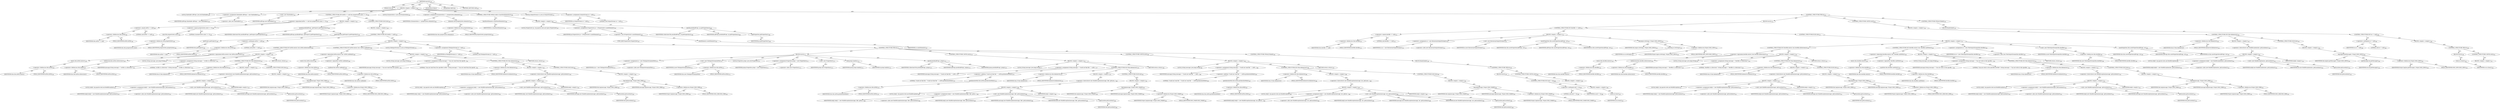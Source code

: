 digraph "execute" {  
"111669149704" [label = <(METHOD,execute)<SUB>240</SUB>> ]
"115964116995" [label = <(PARAM,this)<SUB>240</SUB>> ]
"25769803784" [label = <(BLOCK,&lt;empty&gt;,&lt;empty&gt;)<SUB>240</SUB>> ]
"94489280513" [label = <(LOCAL,Hashtable allProps: java.util.Hashtable)<SUB>242</SUB>> ]
"30064771094" [label = <(&lt;operator&gt;.assignment,Hashtable allProps = new Hashtable())<SUB>242</SUB>> ]
"68719476779" [label = <(IDENTIFIER,allProps,Hashtable allProps = new Hashtable())<SUB>242</SUB>> ]
"30064771095" [label = <(&lt;operator&gt;.alloc,new Hashtable())<SUB>242</SUB>> ]
"30064771096" [label = <(&lt;init&gt;,new Hashtable())<SUB>242</SUB>> ]
"68719476780" [label = <(IDENTIFIER,allProps,new Hashtable())<SUB>242</SUB>> ]
"47244640256" [label = <(CONTROL_STRUCTURE,IF,if (inFile == null &amp;&amp; propertySets.size() == 0))<SUB>246</SUB>> ]
"30064771097" [label = <(&lt;operator&gt;.logicalAnd,inFile == null &amp;&amp; propertySets.size() == 0)<SUB>246</SUB>> ]
"30064771098" [label = <(&lt;operator&gt;.equals,inFile == null)<SUB>246</SUB>> ]
"30064771099" [label = <(&lt;operator&gt;.fieldAccess,this.inFile)<SUB>246</SUB>> ]
"68719476781" [label = <(IDENTIFIER,this,inFile == null)> ]
"55834574855" [label = <(FIELD_IDENTIFIER,inFile,inFile)<SUB>246</SUB>> ]
"90194313218" [label = <(LITERAL,null,inFile == null)<SUB>246</SUB>> ]
"30064771100" [label = <(&lt;operator&gt;.equals,propertySets.size() == 0)<SUB>246</SUB>> ]
"30064771101" [label = <(size,this.propertySets.size())<SUB>246</SUB>> ]
"30064771102" [label = <(&lt;operator&gt;.fieldAccess,this.propertySets)<SUB>246</SUB>> ]
"68719476782" [label = <(IDENTIFIER,this,this.propertySets.size())> ]
"55834574856" [label = <(FIELD_IDENTIFIER,propertySets,propertySets)<SUB>246</SUB>> ]
"90194313219" [label = <(LITERAL,0,propertySets.size() == 0)<SUB>246</SUB>> ]
"25769803785" [label = <(BLOCK,&lt;empty&gt;,&lt;empty&gt;)<SUB>246</SUB>> ]
"30064771103" [label = <(putAll,putAll(allProps, getProject().getProperties()))<SUB>248</SUB>> ]
"68719476783" [label = <(IDENTIFIER,CollectionUtils,putAll(allProps, getProject().getProperties()))<SUB>248</SUB>> ]
"68719476784" [label = <(IDENTIFIER,allProps,putAll(allProps, getProject().getProperties()))<SUB>248</SUB>> ]
"30064771104" [label = <(getProperties,getProject().getProperties())<SUB>248</SUB>> ]
"30064771105" [label = <(getProject,getProject())<SUB>248</SUB>> ]
"68719476740" [label = <(IDENTIFIER,this,getProject())<SUB>248</SUB>> ]
"47244640257" [label = <(CONTROL_STRUCTURE,ELSE,else)<SUB>249</SUB>> ]
"25769803786" [label = <(BLOCK,&lt;empty&gt;,&lt;empty&gt;)<SUB>249</SUB>> ]
"47244640258" [label = <(CONTROL_STRUCTURE,IF,if (inFile != null))<SUB>249</SUB>> ]
"30064771106" [label = <(&lt;operator&gt;.notEquals,inFile != null)<SUB>249</SUB>> ]
"30064771107" [label = <(&lt;operator&gt;.fieldAccess,this.inFile)<SUB>249</SUB>> ]
"68719476785" [label = <(IDENTIFIER,this,inFile != null)> ]
"55834574857" [label = <(FIELD_IDENTIFIER,inFile,inFile)<SUB>249</SUB>> ]
"90194313220" [label = <(LITERAL,null,inFile != null)<SUB>249</SUB>> ]
"25769803787" [label = <(BLOCK,&lt;empty&gt;,&lt;empty&gt;)<SUB>249</SUB>> ]
"47244640259" [label = <(CONTROL_STRUCTURE,IF,if (inFile.exists() &amp;&amp; inFile.isDirectory()))<SUB>250</SUB>> ]
"30064771108" [label = <(&lt;operator&gt;.logicalAnd,inFile.exists() &amp;&amp; inFile.isDirectory())<SUB>250</SUB>> ]
"30064771109" [label = <(exists,this.inFile.exists())<SUB>250</SUB>> ]
"30064771110" [label = <(&lt;operator&gt;.fieldAccess,this.inFile)<SUB>250</SUB>> ]
"68719476786" [label = <(IDENTIFIER,this,this.inFile.exists())> ]
"55834574858" [label = <(FIELD_IDENTIFIER,inFile,inFile)<SUB>250</SUB>> ]
"30064771111" [label = <(isDirectory,this.inFile.isDirectory())<SUB>250</SUB>> ]
"30064771112" [label = <(&lt;operator&gt;.fieldAccess,this.inFile)<SUB>250</SUB>> ]
"68719476787" [label = <(IDENTIFIER,this,this.inFile.isDirectory())> ]
"55834574859" [label = <(FIELD_IDENTIFIER,inFile,inFile)<SUB>250</SUB>> ]
"25769803788" [label = <(BLOCK,&lt;empty&gt;,&lt;empty&gt;)<SUB>250</SUB>> ]
"94489280514" [label = <(LOCAL,String message: java.lang.String)<SUB>251</SUB>> ]
"30064771113" [label = <(&lt;operator&gt;.assignment,String message = &quot;srcfile is a directory!&quot;)<SUB>251</SUB>> ]
"68719476788" [label = <(IDENTIFIER,message,String message = &quot;srcfile is a directory!&quot;)<SUB>251</SUB>> ]
"90194313221" [label = <(LITERAL,&quot;srcfile is a directory!&quot;,String message = &quot;srcfile is a directory!&quot;)<SUB>251</SUB>> ]
"47244640260" [label = <(CONTROL_STRUCTURE,IF,if (this.failonerror))<SUB>252</SUB>> ]
"30064771114" [label = <(&lt;operator&gt;.fieldAccess,this.failonerror)<SUB>252</SUB>> ]
"68719476789" [label = <(IDENTIFIER,this,if (this.failonerror))> ]
"55834574860" [label = <(FIELD_IDENTIFIER,failonerror,failonerror)<SUB>252</SUB>> ]
"25769803789" [label = <(BLOCK,&lt;empty&gt;,&lt;empty&gt;)<SUB>252</SUB>> ]
"30064771115" [label = <(&lt;operator&gt;.throw,throw new BuildException(message, getLocation());)<SUB>253</SUB>> ]
"25769803790" [label = <(BLOCK,&lt;empty&gt;,&lt;empty&gt;)<SUB>253</SUB>> ]
"94489280515" [label = <(LOCAL,$obj0: org.apache.tools.ant.BuildException)<SUB>253</SUB>> ]
"30064771116" [label = <(&lt;operator&gt;.assignment,$obj0 = new BuildException(message, getLocation()))<SUB>253</SUB>> ]
"68719476790" [label = <(IDENTIFIER,$obj0,$obj0 = new BuildException(message, getLocation()))<SUB>253</SUB>> ]
"30064771117" [label = <(&lt;operator&gt;.alloc,new BuildException(message, getLocation()))<SUB>253</SUB>> ]
"30064771118" [label = <(&lt;init&gt;,new BuildException(message, getLocation()))<SUB>253</SUB>> ]
"68719476791" [label = <(IDENTIFIER,$obj0,new BuildException(message, getLocation()))<SUB>253</SUB>> ]
"68719476792" [label = <(IDENTIFIER,message,new BuildException(message, getLocation()))<SUB>253</SUB>> ]
"30064771119" [label = <(getLocation,getLocation())<SUB>253</SUB>> ]
"68719476741" [label = <(IDENTIFIER,this,getLocation())<SUB>253</SUB>> ]
"68719476793" [label = <(IDENTIFIER,$obj0,&lt;empty&gt;)<SUB>253</SUB>> ]
"47244640261" [label = <(CONTROL_STRUCTURE,ELSE,else)<SUB>254</SUB>> ]
"25769803791" [label = <(BLOCK,&lt;empty&gt;,&lt;empty&gt;)<SUB>254</SUB>> ]
"30064771120" [label = <(log,log(message, Project.MSG_ERR))<SUB>255</SUB>> ]
"68719476742" [label = <(IDENTIFIER,this,log(message, Project.MSG_ERR))<SUB>255</SUB>> ]
"68719476794" [label = <(IDENTIFIER,message,log(message, Project.MSG_ERR))<SUB>255</SUB>> ]
"30064771121" [label = <(&lt;operator&gt;.fieldAccess,Project.MSG_ERR)<SUB>255</SUB>> ]
"68719476795" [label = <(IDENTIFIER,Project,log(message, Project.MSG_ERR))<SUB>255</SUB>> ]
"55834574861" [label = <(FIELD_IDENTIFIER,MSG_ERR,MSG_ERR)<SUB>255</SUB>> ]
"146028888065" [label = <(RETURN,return;,return;)<SUB>257</SUB>> ]
"47244640262" [label = <(CONTROL_STRUCTURE,IF,if (inFile.exists() &amp;&amp; !inFile.canRead()))<SUB>260</SUB>> ]
"30064771122" [label = <(&lt;operator&gt;.logicalAnd,inFile.exists() &amp;&amp; !inFile.canRead())<SUB>260</SUB>> ]
"30064771123" [label = <(exists,this.inFile.exists())<SUB>260</SUB>> ]
"30064771124" [label = <(&lt;operator&gt;.fieldAccess,this.inFile)<SUB>260</SUB>> ]
"68719476796" [label = <(IDENTIFIER,this,this.inFile.exists())> ]
"55834574862" [label = <(FIELD_IDENTIFIER,inFile,inFile)<SUB>260</SUB>> ]
"30064771125" [label = <(&lt;operator&gt;.logicalNot,!inFile.canRead())<SUB>260</SUB>> ]
"30064771126" [label = <(canRead,this.inFile.canRead())<SUB>260</SUB>> ]
"30064771127" [label = <(&lt;operator&gt;.fieldAccess,this.inFile)<SUB>260</SUB>> ]
"68719476797" [label = <(IDENTIFIER,this,this.inFile.canRead())> ]
"55834574863" [label = <(FIELD_IDENTIFIER,inFile,inFile)<SUB>260</SUB>> ]
"25769803792" [label = <(BLOCK,&lt;empty&gt;,&lt;empty&gt;)<SUB>260</SUB>> ]
"94489280516" [label = <(LOCAL,String message: java.lang.String)<SUB>261</SUB>> ]
"30064771128" [label = <(&lt;operator&gt;.assignment,String message = &quot;Can not read from the specifi...)<SUB>261</SUB>> ]
"68719476798" [label = <(IDENTIFIER,message,String message = &quot;Can not read from the specifi...)<SUB>261</SUB>> ]
"90194313222" [label = <(LITERAL,&quot;Can not read from the specified srcfile!&quot;,String message = &quot;Can not read from the specifi...)<SUB>261</SUB>> ]
"47244640263" [label = <(CONTROL_STRUCTURE,IF,if (this.failonerror))<SUB>262</SUB>> ]
"30064771129" [label = <(&lt;operator&gt;.fieldAccess,this.failonerror)<SUB>262</SUB>> ]
"68719476799" [label = <(IDENTIFIER,this,if (this.failonerror))> ]
"55834574864" [label = <(FIELD_IDENTIFIER,failonerror,failonerror)<SUB>262</SUB>> ]
"25769803793" [label = <(BLOCK,&lt;empty&gt;,&lt;empty&gt;)<SUB>262</SUB>> ]
"30064771130" [label = <(&lt;operator&gt;.throw,throw new BuildException(message, getLocation());)<SUB>263</SUB>> ]
"25769803794" [label = <(BLOCK,&lt;empty&gt;,&lt;empty&gt;)<SUB>263</SUB>> ]
"94489280517" [label = <(LOCAL,$obj1: org.apache.tools.ant.BuildException)<SUB>263</SUB>> ]
"30064771131" [label = <(&lt;operator&gt;.assignment,$obj1 = new BuildException(message, getLocation()))<SUB>263</SUB>> ]
"68719476800" [label = <(IDENTIFIER,$obj1,$obj1 = new BuildException(message, getLocation()))<SUB>263</SUB>> ]
"30064771132" [label = <(&lt;operator&gt;.alloc,new BuildException(message, getLocation()))<SUB>263</SUB>> ]
"30064771133" [label = <(&lt;init&gt;,new BuildException(message, getLocation()))<SUB>263</SUB>> ]
"68719476801" [label = <(IDENTIFIER,$obj1,new BuildException(message, getLocation()))<SUB>263</SUB>> ]
"68719476802" [label = <(IDENTIFIER,message,new BuildException(message, getLocation()))<SUB>263</SUB>> ]
"30064771134" [label = <(getLocation,getLocation())<SUB>263</SUB>> ]
"68719476743" [label = <(IDENTIFIER,this,getLocation())<SUB>263</SUB>> ]
"68719476803" [label = <(IDENTIFIER,$obj1,&lt;empty&gt;)<SUB>263</SUB>> ]
"47244640264" [label = <(CONTROL_STRUCTURE,ELSE,else)<SUB>264</SUB>> ]
"25769803795" [label = <(BLOCK,&lt;empty&gt;,&lt;empty&gt;)<SUB>264</SUB>> ]
"30064771135" [label = <(log,log(message, Project.MSG_ERR))<SUB>265</SUB>> ]
"68719476744" [label = <(IDENTIFIER,this,log(message, Project.MSG_ERR))<SUB>265</SUB>> ]
"68719476804" [label = <(IDENTIFIER,message,log(message, Project.MSG_ERR))<SUB>265</SUB>> ]
"30064771136" [label = <(&lt;operator&gt;.fieldAccess,Project.MSG_ERR)<SUB>265</SUB>> ]
"68719476805" [label = <(IDENTIFIER,Project,log(message, Project.MSG_ERR))<SUB>265</SUB>> ]
"55834574865" [label = <(FIELD_IDENTIFIER,MSG_ERR,MSG_ERR)<SUB>265</SUB>> ]
"146028888066" [label = <(RETURN,return;,return;)<SUB>267</SUB>> ]
"94489280518" [label = <(LOCAL,FileInputStream in: java.io.FileInputStream)<SUB>270</SUB>> ]
"30064771137" [label = <(&lt;operator&gt;.assignment,FileInputStream in = null)<SUB>270</SUB>> ]
"68719476806" [label = <(IDENTIFIER,in,FileInputStream in = null)<SUB>270</SUB>> ]
"90194313223" [label = <(LITERAL,null,FileInputStream in = null)<SUB>270</SUB>> ]
"47244640265" [label = <(CONTROL_STRUCTURE,TRY,try)<SUB>271</SUB>> ]
"25769803796" [label = <(BLOCK,try,try)<SUB>271</SUB>> ]
"30064771138" [label = <(&lt;operator&gt;.assignment,in = new FileInputStream(inFile))<SUB>272</SUB>> ]
"68719476807" [label = <(IDENTIFIER,in,in = new FileInputStream(inFile))<SUB>272</SUB>> ]
"30064771139" [label = <(&lt;operator&gt;.alloc,new FileInputStream(inFile))<SUB>272</SUB>> ]
"30064771140" [label = <(&lt;init&gt;,new FileInputStream(inFile))<SUB>272</SUB>> ]
"68719476808" [label = <(IDENTIFIER,in,new FileInputStream(inFile))<SUB>272</SUB>> ]
"30064771141" [label = <(&lt;operator&gt;.fieldAccess,this.inFile)<SUB>272</SUB>> ]
"68719476809" [label = <(IDENTIFIER,this,new FileInputStream(inFile))> ]
"55834574866" [label = <(FIELD_IDENTIFIER,inFile,inFile)<SUB>272</SUB>> ]
"94489280519" [label = <(LOCAL,Properties props: java.util.Properties)<SUB>273</SUB>> ]
"30064771142" [label = <(&lt;operator&gt;.assignment,Properties props = new Properties())<SUB>273</SUB>> ]
"68719476810" [label = <(IDENTIFIER,props,Properties props = new Properties())<SUB>273</SUB>> ]
"30064771143" [label = <(&lt;operator&gt;.alloc,new Properties())<SUB>273</SUB>> ]
"30064771144" [label = <(&lt;init&gt;,new Properties())<SUB>273</SUB>> ]
"68719476811" [label = <(IDENTIFIER,props,new Properties())<SUB>273</SUB>> ]
"30064771145" [label = <(load,props.load(in))<SUB>274</SUB>> ]
"68719476812" [label = <(IDENTIFIER,props,props.load(in))<SUB>274</SUB>> ]
"68719476813" [label = <(IDENTIFIER,in,props.load(in))<SUB>274</SUB>> ]
"30064771146" [label = <(putAll,putAll(allProps, props))<SUB>275</SUB>> ]
"68719476814" [label = <(IDENTIFIER,CollectionUtils,putAll(allProps, props))<SUB>275</SUB>> ]
"68719476815" [label = <(IDENTIFIER,allProps,putAll(allProps, props))<SUB>275</SUB>> ]
"68719476816" [label = <(IDENTIFIER,props,putAll(allProps, props))<SUB>275</SUB>> ]
"47244640266" [label = <(CONTROL_STRUCTURE,CATCH,catch)<SUB>276</SUB>> ]
"25769803797" [label = <(BLOCK,&lt;empty&gt;,&lt;empty&gt;)<SUB>276</SUB>> ]
"94489280520" [label = <(LOCAL,String message: java.lang.String)<SUB>277</SUB>> ]
"30064771147" [label = <(&lt;operator&gt;.assignment,String message = &quot;Could not find file &quot; + inFil...)<SUB>277</SUB>> ]
"68719476817" [label = <(IDENTIFIER,message,String message = &quot;Could not find file &quot; + inFil...)<SUB>277</SUB>> ]
"30064771148" [label = <(&lt;operator&gt;.addition,&quot;Could not find file &quot; + inFile.getAbsolutePath())<SUB>278</SUB>> ]
"90194313224" [label = <(LITERAL,&quot;Could not find file &quot;,&quot;Could not find file &quot; + inFile.getAbsolutePath())<SUB>278</SUB>> ]
"30064771149" [label = <(getAbsolutePath,this.inFile.getAbsolutePath())<SUB>278</SUB>> ]
"30064771150" [label = <(&lt;operator&gt;.fieldAccess,this.inFile)<SUB>278</SUB>> ]
"68719476818" [label = <(IDENTIFIER,this,this.inFile.getAbsolutePath())> ]
"55834574867" [label = <(FIELD_IDENTIFIER,inFile,inFile)<SUB>278</SUB>> ]
"47244640267" [label = <(CONTROL_STRUCTURE,IF,if (this.failonerror))<SUB>279</SUB>> ]
"30064771151" [label = <(&lt;operator&gt;.fieldAccess,this.failonerror)<SUB>279</SUB>> ]
"68719476819" [label = <(IDENTIFIER,this,if (this.failonerror))> ]
"55834574868" [label = <(FIELD_IDENTIFIER,failonerror,failonerror)<SUB>279</SUB>> ]
"25769803798" [label = <(BLOCK,&lt;empty&gt;,&lt;empty&gt;)<SUB>279</SUB>> ]
"30064771152" [label = <(&lt;operator&gt;.throw,throw new BuildException(message, fnfe, getLoca...)<SUB>280</SUB>> ]
"25769803799" [label = <(BLOCK,&lt;empty&gt;,&lt;empty&gt;)<SUB>280</SUB>> ]
"94489280521" [label = <(LOCAL,$obj2: org.apache.tools.ant.BuildException)<SUB>280</SUB>> ]
"30064771153" [label = <(&lt;operator&gt;.assignment,$obj2 = new BuildException(message, fnfe, getLo...)<SUB>280</SUB>> ]
"68719476820" [label = <(IDENTIFIER,$obj2,$obj2 = new BuildException(message, fnfe, getLo...)<SUB>280</SUB>> ]
"30064771154" [label = <(&lt;operator&gt;.alloc,new BuildException(message, fnfe, getLocation()))<SUB>280</SUB>> ]
"30064771155" [label = <(&lt;init&gt;,new BuildException(message, fnfe, getLocation()))<SUB>280</SUB>> ]
"68719476821" [label = <(IDENTIFIER,$obj2,new BuildException(message, fnfe, getLocation()))<SUB>280</SUB>> ]
"68719476822" [label = <(IDENTIFIER,message,new BuildException(message, fnfe, getLocation()))<SUB>280</SUB>> ]
"68719476823" [label = <(IDENTIFIER,fnfe,new BuildException(message, fnfe, getLocation()))<SUB>280</SUB>> ]
"30064771156" [label = <(getLocation,getLocation())<SUB>280</SUB>> ]
"68719476745" [label = <(IDENTIFIER,this,getLocation())<SUB>280</SUB>> ]
"68719476824" [label = <(IDENTIFIER,$obj2,&lt;empty&gt;)<SUB>280</SUB>> ]
"47244640268" [label = <(CONTROL_STRUCTURE,ELSE,else)<SUB>281</SUB>> ]
"25769803800" [label = <(BLOCK,&lt;empty&gt;,&lt;empty&gt;)<SUB>281</SUB>> ]
"30064771157" [label = <(log,log(message, Project.MSG_WARN))<SUB>282</SUB>> ]
"68719476746" [label = <(IDENTIFIER,this,log(message, Project.MSG_WARN))<SUB>282</SUB>> ]
"68719476825" [label = <(IDENTIFIER,message,log(message, Project.MSG_WARN))<SUB>282</SUB>> ]
"30064771158" [label = <(&lt;operator&gt;.fieldAccess,Project.MSG_WARN)<SUB>282</SUB>> ]
"68719476826" [label = <(IDENTIFIER,Project,log(message, Project.MSG_WARN))<SUB>282</SUB>> ]
"55834574869" [label = <(FIELD_IDENTIFIER,MSG_WARN,MSG_WARN)<SUB>282</SUB>> ]
"146028888067" [label = <(RETURN,return;,return;)<SUB>284</SUB>> ]
"47244640269" [label = <(CONTROL_STRUCTURE,CATCH,catch)<SUB>285</SUB>> ]
"25769803801" [label = <(BLOCK,&lt;empty&gt;,&lt;empty&gt;)<SUB>285</SUB>> ]
"94489280522" [label = <(LOCAL,String message: java.lang.String)<SUB>286</SUB>> ]
"30064771159" [label = <(&lt;operator&gt;.assignment,String message = &quot;Could not read file &quot; + inFil...)<SUB>286</SUB>> ]
"68719476827" [label = <(IDENTIFIER,message,String message = &quot;Could not read file &quot; + inFil...)<SUB>286</SUB>> ]
"30064771160" [label = <(&lt;operator&gt;.addition,&quot;Could not read file &quot; + inFile.getAbsolutePath())<SUB>287</SUB>> ]
"90194313225" [label = <(LITERAL,&quot;Could not read file &quot;,&quot;Could not read file &quot; + inFile.getAbsolutePath())<SUB>287</SUB>> ]
"30064771161" [label = <(getAbsolutePath,this.inFile.getAbsolutePath())<SUB>287</SUB>> ]
"30064771162" [label = <(&lt;operator&gt;.fieldAccess,this.inFile)<SUB>287</SUB>> ]
"68719476828" [label = <(IDENTIFIER,this,this.inFile.getAbsolutePath())> ]
"55834574870" [label = <(FIELD_IDENTIFIER,inFile,inFile)<SUB>287</SUB>> ]
"47244640270" [label = <(CONTROL_STRUCTURE,IF,if (this.failonerror))<SUB>288</SUB>> ]
"30064771163" [label = <(&lt;operator&gt;.fieldAccess,this.failonerror)<SUB>288</SUB>> ]
"68719476829" [label = <(IDENTIFIER,this,if (this.failonerror))> ]
"55834574871" [label = <(FIELD_IDENTIFIER,failonerror,failonerror)<SUB>288</SUB>> ]
"25769803802" [label = <(BLOCK,&lt;empty&gt;,&lt;empty&gt;)<SUB>288</SUB>> ]
"30064771164" [label = <(&lt;operator&gt;.throw,throw new BuildException(message, ioe, getLocat...)<SUB>289</SUB>> ]
"25769803803" [label = <(BLOCK,&lt;empty&gt;,&lt;empty&gt;)<SUB>289</SUB>> ]
"94489280523" [label = <(LOCAL,$obj3: org.apache.tools.ant.BuildException)<SUB>289</SUB>> ]
"30064771165" [label = <(&lt;operator&gt;.assignment,$obj3 = new BuildException(message, ioe, getLoc...)<SUB>289</SUB>> ]
"68719476830" [label = <(IDENTIFIER,$obj3,$obj3 = new BuildException(message, ioe, getLoc...)<SUB>289</SUB>> ]
"30064771166" [label = <(&lt;operator&gt;.alloc,new BuildException(message, ioe, getLocation()))<SUB>289</SUB>> ]
"30064771167" [label = <(&lt;init&gt;,new BuildException(message, ioe, getLocation()))<SUB>289</SUB>> ]
"68719476831" [label = <(IDENTIFIER,$obj3,new BuildException(message, ioe, getLocation()))<SUB>289</SUB>> ]
"68719476832" [label = <(IDENTIFIER,message,new BuildException(message, ioe, getLocation()))<SUB>289</SUB>> ]
"68719476833" [label = <(IDENTIFIER,ioe,new BuildException(message, ioe, getLocation()))<SUB>289</SUB>> ]
"30064771168" [label = <(getLocation,getLocation())<SUB>289</SUB>> ]
"68719476747" [label = <(IDENTIFIER,this,getLocation())<SUB>289</SUB>> ]
"68719476834" [label = <(IDENTIFIER,$obj3,&lt;empty&gt;)<SUB>289</SUB>> ]
"47244640271" [label = <(CONTROL_STRUCTURE,ELSE,else)<SUB>290</SUB>> ]
"25769803804" [label = <(BLOCK,&lt;empty&gt;,&lt;empty&gt;)<SUB>290</SUB>> ]
"30064771169" [label = <(log,log(message, Project.MSG_WARN))<SUB>291</SUB>> ]
"68719476748" [label = <(IDENTIFIER,this,log(message, Project.MSG_WARN))<SUB>291</SUB>> ]
"68719476835" [label = <(IDENTIFIER,message,log(message, Project.MSG_WARN))<SUB>291</SUB>> ]
"30064771170" [label = <(&lt;operator&gt;.fieldAccess,Project.MSG_WARN)<SUB>291</SUB>> ]
"68719476836" [label = <(IDENTIFIER,Project,log(message, Project.MSG_WARN))<SUB>291</SUB>> ]
"55834574872" [label = <(FIELD_IDENTIFIER,MSG_WARN,MSG_WARN)<SUB>291</SUB>> ]
"146028888068" [label = <(RETURN,return;,return;)<SUB>293</SUB>> ]
"47244640272" [label = <(CONTROL_STRUCTURE,FINALLY,finally)<SUB>294</SUB>> ]
"25769803805" [label = <(BLOCK,finally,finally)<SUB>294</SUB>> ]
"47244640273" [label = <(CONTROL_STRUCTURE,TRY,try)<SUB>295</SUB>> ]
"25769803806" [label = <(BLOCK,try,try)<SUB>295</SUB>> ]
"47244640274" [label = <(CONTROL_STRUCTURE,IF,if (null != in))<SUB>296</SUB>> ]
"30064771171" [label = <(&lt;operator&gt;.notEquals,null != in)<SUB>296</SUB>> ]
"90194313226" [label = <(LITERAL,null,null != in)<SUB>296</SUB>> ]
"68719476837" [label = <(IDENTIFIER,in,null != in)<SUB>296</SUB>> ]
"25769803807" [label = <(BLOCK,&lt;empty&gt;,&lt;empty&gt;)<SUB>296</SUB>> ]
"30064771172" [label = <(close,in.close())<SUB>297</SUB>> ]
"68719476838" [label = <(IDENTIFIER,in,in.close())<SUB>297</SUB>> ]
"47244640275" [label = <(CONTROL_STRUCTURE,CATCH,catch)<SUB>299</SUB>> ]
"25769803808" [label = <(BLOCK,&lt;empty&gt;,&lt;empty&gt;)<SUB>299</SUB>> ]
"94489280524" [label = <(LOCAL,Enumeration e: java.util.Enumeration)<SUB>305</SUB>> ]
"30064771173" [label = <(&lt;operator&gt;.assignment,Enumeration e = propertySets.elements())<SUB>305</SUB>> ]
"68719476839" [label = <(IDENTIFIER,e,Enumeration e = propertySets.elements())<SUB>305</SUB>> ]
"30064771174" [label = <(elements,this.propertySets.elements())<SUB>305</SUB>> ]
"30064771175" [label = <(&lt;operator&gt;.fieldAccess,this.propertySets)<SUB>305</SUB>> ]
"68719476840" [label = <(IDENTIFIER,this,this.propertySets.elements())> ]
"55834574873" [label = <(FIELD_IDENTIFIER,propertySets,propertySets)<SUB>305</SUB>> ]
"47244640276" [label = <(CONTROL_STRUCTURE,WHILE,while (e.hasMoreElements()))<SUB>306</SUB>> ]
"30064771176" [label = <(hasMoreElements,e.hasMoreElements())<SUB>306</SUB>> ]
"68719476841" [label = <(IDENTIFIER,e,e.hasMoreElements())<SUB>306</SUB>> ]
"25769803809" [label = <(BLOCK,&lt;empty&gt;,&lt;empty&gt;)<SUB>306</SUB>> ]
"94489280525" [label = <(LOCAL,PropertySet ps: org.apache.tools.ant.types.PropertySet)<SUB>307</SUB>> ]
"30064771177" [label = <(&lt;operator&gt;.assignment,PropertySet ps = (PropertySet) e.nextElement())<SUB>307</SUB>> ]
"68719476842" [label = <(IDENTIFIER,ps,PropertySet ps = (PropertySet) e.nextElement())<SUB>307</SUB>> ]
"30064771178" [label = <(&lt;operator&gt;.cast,(PropertySet) e.nextElement())<SUB>307</SUB>> ]
"180388626432" [label = <(TYPE_REF,PropertySet,PropertySet)<SUB>307</SUB>> ]
"30064771179" [label = <(nextElement,e.nextElement())<SUB>307</SUB>> ]
"68719476843" [label = <(IDENTIFIER,e,e.nextElement())<SUB>307</SUB>> ]
"30064771180" [label = <(putAll,putAll(allProps, ps.getProperties()))<SUB>308</SUB>> ]
"68719476844" [label = <(IDENTIFIER,CollectionUtils,putAll(allProps, ps.getProperties()))<SUB>308</SUB>> ]
"68719476845" [label = <(IDENTIFIER,allProps,putAll(allProps, ps.getProperties()))<SUB>308</SUB>> ]
"30064771181" [label = <(getProperties,getProperties())<SUB>308</SUB>> ]
"68719476846" [label = <(IDENTIFIER,ps,getProperties())<SUB>308</SUB>> ]
"94489280526" [label = <(LOCAL,OutputStream os: java.io.OutputStream)<SUB>311</SUB>> ]
"30064771182" [label = <(&lt;operator&gt;.assignment,OutputStream os = null)<SUB>311</SUB>> ]
"68719476847" [label = <(IDENTIFIER,os,OutputStream os = null)<SUB>311</SUB>> ]
"90194313227" [label = <(LITERAL,null,OutputStream os = null)<SUB>311</SUB>> ]
"47244640277" [label = <(CONTROL_STRUCTURE,TRY,try)<SUB>312</SUB>> ]
"25769803810" [label = <(BLOCK,try,try)<SUB>312</SUB>> ]
"47244640278" [label = <(CONTROL_STRUCTURE,IF,if (destfile == null))<SUB>313</SUB>> ]
"30064771183" [label = <(&lt;operator&gt;.equals,destfile == null)<SUB>313</SUB>> ]
"30064771184" [label = <(&lt;operator&gt;.fieldAccess,this.destfile)<SUB>313</SUB>> ]
"68719476848" [label = <(IDENTIFIER,this,destfile == null)> ]
"55834574874" [label = <(FIELD_IDENTIFIER,destfile,destfile)<SUB>313</SUB>> ]
"90194313228" [label = <(LITERAL,null,destfile == null)<SUB>313</SUB>> ]
"25769803811" [label = <(BLOCK,&lt;empty&gt;,&lt;empty&gt;)<SUB>313</SUB>> ]
"30064771185" [label = <(&lt;operator&gt;.assignment,os = new ByteArrayOutputStream())<SUB>314</SUB>> ]
"68719476849" [label = <(IDENTIFIER,os,os = new ByteArrayOutputStream())<SUB>314</SUB>> ]
"30064771186" [label = <(&lt;operator&gt;.alloc,new ByteArrayOutputStream())<SUB>314</SUB>> ]
"30064771187" [label = <(&lt;init&gt;,new ByteArrayOutputStream())<SUB>314</SUB>> ]
"68719476850" [label = <(IDENTIFIER,os,new ByteArrayOutputStream())<SUB>314</SUB>> ]
"30064771188" [label = <(saveProperties,this.saveProperties(allProps, os))<SUB>315</SUB>> ]
"68719476749" [label = <(IDENTIFIER,this,this.saveProperties(allProps, os))<SUB>315</SUB>> ]
"68719476851" [label = <(IDENTIFIER,allProps,this.saveProperties(allProps, os))<SUB>315</SUB>> ]
"68719476852" [label = <(IDENTIFIER,os,this.saveProperties(allProps, os))<SUB>315</SUB>> ]
"30064771189" [label = <(log,log(os.toString(), Project.MSG_INFO))<SUB>316</SUB>> ]
"68719476750" [label = <(IDENTIFIER,this,log(os.toString(), Project.MSG_INFO))<SUB>316</SUB>> ]
"30064771190" [label = <(toString,os.toString())<SUB>316</SUB>> ]
"68719476853" [label = <(IDENTIFIER,os,os.toString())<SUB>316</SUB>> ]
"30064771191" [label = <(&lt;operator&gt;.fieldAccess,Project.MSG_INFO)<SUB>316</SUB>> ]
"68719476854" [label = <(IDENTIFIER,Project,log(os.toString(), Project.MSG_INFO))<SUB>316</SUB>> ]
"55834574875" [label = <(FIELD_IDENTIFIER,MSG_INFO,MSG_INFO)<SUB>316</SUB>> ]
"47244640279" [label = <(CONTROL_STRUCTURE,ELSE,else)<SUB>317</SUB>> ]
"25769803812" [label = <(BLOCK,&lt;empty&gt;,&lt;empty&gt;)<SUB>317</SUB>> ]
"47244640280" [label = <(CONTROL_STRUCTURE,IF,if (destfile.exists() &amp;&amp; destfile.isDirectory()))<SUB>318</SUB>> ]
"30064771192" [label = <(&lt;operator&gt;.logicalAnd,destfile.exists() &amp;&amp; destfile.isDirectory())<SUB>318</SUB>> ]
"30064771193" [label = <(exists,this.destfile.exists())<SUB>318</SUB>> ]
"30064771194" [label = <(&lt;operator&gt;.fieldAccess,this.destfile)<SUB>318</SUB>> ]
"68719476855" [label = <(IDENTIFIER,this,this.destfile.exists())> ]
"55834574876" [label = <(FIELD_IDENTIFIER,destfile,destfile)<SUB>318</SUB>> ]
"30064771195" [label = <(isDirectory,this.destfile.isDirectory())<SUB>318</SUB>> ]
"30064771196" [label = <(&lt;operator&gt;.fieldAccess,this.destfile)<SUB>318</SUB>> ]
"68719476856" [label = <(IDENTIFIER,this,this.destfile.isDirectory())> ]
"55834574877" [label = <(FIELD_IDENTIFIER,destfile,destfile)<SUB>318</SUB>> ]
"25769803813" [label = <(BLOCK,&lt;empty&gt;,&lt;empty&gt;)<SUB>318</SUB>> ]
"94489280527" [label = <(LOCAL,String message: java.lang.String)<SUB>319</SUB>> ]
"30064771197" [label = <(&lt;operator&gt;.assignment,String message = &quot;destfile is a directory!&quot;)<SUB>319</SUB>> ]
"68719476857" [label = <(IDENTIFIER,message,String message = &quot;destfile is a directory!&quot;)<SUB>319</SUB>> ]
"90194313229" [label = <(LITERAL,&quot;destfile is a directory!&quot;,String message = &quot;destfile is a directory!&quot;)<SUB>319</SUB>> ]
"47244640281" [label = <(CONTROL_STRUCTURE,IF,if (this.failonerror))<SUB>320</SUB>> ]
"30064771198" [label = <(&lt;operator&gt;.fieldAccess,this.failonerror)<SUB>320</SUB>> ]
"68719476858" [label = <(IDENTIFIER,this,if (this.failonerror))> ]
"55834574878" [label = <(FIELD_IDENTIFIER,failonerror,failonerror)<SUB>320</SUB>> ]
"25769803814" [label = <(BLOCK,&lt;empty&gt;,&lt;empty&gt;)<SUB>320</SUB>> ]
"30064771199" [label = <(&lt;operator&gt;.throw,throw new BuildException(message, getLocation());)<SUB>321</SUB>> ]
"25769803815" [label = <(BLOCK,&lt;empty&gt;,&lt;empty&gt;)<SUB>321</SUB>> ]
"94489280528" [label = <(LOCAL,$obj4: org.apache.tools.ant.BuildException)<SUB>321</SUB>> ]
"30064771200" [label = <(&lt;operator&gt;.assignment,$obj4 = new BuildException(message, getLocation()))<SUB>321</SUB>> ]
"68719476859" [label = <(IDENTIFIER,$obj4,$obj4 = new BuildException(message, getLocation()))<SUB>321</SUB>> ]
"30064771201" [label = <(&lt;operator&gt;.alloc,new BuildException(message, getLocation()))<SUB>321</SUB>> ]
"30064771202" [label = <(&lt;init&gt;,new BuildException(message, getLocation()))<SUB>321</SUB>> ]
"68719476860" [label = <(IDENTIFIER,$obj4,new BuildException(message, getLocation()))<SUB>321</SUB>> ]
"68719476861" [label = <(IDENTIFIER,message,new BuildException(message, getLocation()))<SUB>321</SUB>> ]
"30064771203" [label = <(getLocation,getLocation())<SUB>321</SUB>> ]
"68719476751" [label = <(IDENTIFIER,this,getLocation())<SUB>321</SUB>> ]
"68719476862" [label = <(IDENTIFIER,$obj4,&lt;empty&gt;)<SUB>321</SUB>> ]
"47244640282" [label = <(CONTROL_STRUCTURE,ELSE,else)<SUB>322</SUB>> ]
"25769803816" [label = <(BLOCK,&lt;empty&gt;,&lt;empty&gt;)<SUB>322</SUB>> ]
"30064771204" [label = <(log,log(message, Project.MSG_ERR))<SUB>323</SUB>> ]
"68719476752" [label = <(IDENTIFIER,this,log(message, Project.MSG_ERR))<SUB>323</SUB>> ]
"68719476863" [label = <(IDENTIFIER,message,log(message, Project.MSG_ERR))<SUB>323</SUB>> ]
"30064771205" [label = <(&lt;operator&gt;.fieldAccess,Project.MSG_ERR)<SUB>323</SUB>> ]
"68719476864" [label = <(IDENTIFIER,Project,log(message, Project.MSG_ERR))<SUB>323</SUB>> ]
"55834574879" [label = <(FIELD_IDENTIFIER,MSG_ERR,MSG_ERR)<SUB>323</SUB>> ]
"146028888069" [label = <(RETURN,return;,return;)<SUB>325</SUB>> ]
"47244640283" [label = <(CONTROL_STRUCTURE,IF,if (destfile.exists() &amp;&amp; !destfile.canWrite()))<SUB>328</SUB>> ]
"30064771206" [label = <(&lt;operator&gt;.logicalAnd,destfile.exists() &amp;&amp; !destfile.canWrite())<SUB>328</SUB>> ]
"30064771207" [label = <(exists,this.destfile.exists())<SUB>328</SUB>> ]
"30064771208" [label = <(&lt;operator&gt;.fieldAccess,this.destfile)<SUB>328</SUB>> ]
"68719476865" [label = <(IDENTIFIER,this,this.destfile.exists())> ]
"55834574880" [label = <(FIELD_IDENTIFIER,destfile,destfile)<SUB>328</SUB>> ]
"30064771209" [label = <(&lt;operator&gt;.logicalNot,!destfile.canWrite())<SUB>328</SUB>> ]
"30064771210" [label = <(canWrite,this.destfile.canWrite())<SUB>328</SUB>> ]
"30064771211" [label = <(&lt;operator&gt;.fieldAccess,this.destfile)<SUB>328</SUB>> ]
"68719476866" [label = <(IDENTIFIER,this,this.destfile.canWrite())> ]
"55834574881" [label = <(FIELD_IDENTIFIER,destfile,destfile)<SUB>328</SUB>> ]
"25769803817" [label = <(BLOCK,&lt;empty&gt;,&lt;empty&gt;)<SUB>328</SUB>> ]
"94489280529" [label = <(LOCAL,String message: java.lang.String)<SUB>329</SUB>> ]
"30064771212" [label = <(&lt;operator&gt;.assignment,String message = &quot;Can not write to the specifie...)<SUB>329</SUB>> ]
"68719476867" [label = <(IDENTIFIER,message,String message = &quot;Can not write to the specifie...)<SUB>329</SUB>> ]
"90194313230" [label = <(LITERAL,&quot;Can not write to the specified destfile!&quot;,String message = &quot;Can not write to the specifie...)<SUB>330</SUB>> ]
"47244640284" [label = <(CONTROL_STRUCTURE,IF,if (this.failonerror))<SUB>331</SUB>> ]
"30064771213" [label = <(&lt;operator&gt;.fieldAccess,this.failonerror)<SUB>331</SUB>> ]
"68719476868" [label = <(IDENTIFIER,this,if (this.failonerror))> ]
"55834574882" [label = <(FIELD_IDENTIFIER,failonerror,failonerror)<SUB>331</SUB>> ]
"25769803818" [label = <(BLOCK,&lt;empty&gt;,&lt;empty&gt;)<SUB>331</SUB>> ]
"30064771214" [label = <(&lt;operator&gt;.throw,throw new BuildException(message, getLocation());)<SUB>332</SUB>> ]
"25769803819" [label = <(BLOCK,&lt;empty&gt;,&lt;empty&gt;)<SUB>332</SUB>> ]
"94489280530" [label = <(LOCAL,$obj5: org.apache.tools.ant.BuildException)<SUB>332</SUB>> ]
"30064771215" [label = <(&lt;operator&gt;.assignment,$obj5 = new BuildException(message, getLocation()))<SUB>332</SUB>> ]
"68719476869" [label = <(IDENTIFIER,$obj5,$obj5 = new BuildException(message, getLocation()))<SUB>332</SUB>> ]
"30064771216" [label = <(&lt;operator&gt;.alloc,new BuildException(message, getLocation()))<SUB>332</SUB>> ]
"30064771217" [label = <(&lt;init&gt;,new BuildException(message, getLocation()))<SUB>332</SUB>> ]
"68719476870" [label = <(IDENTIFIER,$obj5,new BuildException(message, getLocation()))<SUB>332</SUB>> ]
"68719476871" [label = <(IDENTIFIER,message,new BuildException(message, getLocation()))<SUB>332</SUB>> ]
"30064771218" [label = <(getLocation,getLocation())<SUB>332</SUB>> ]
"68719476753" [label = <(IDENTIFIER,this,getLocation())<SUB>332</SUB>> ]
"68719476872" [label = <(IDENTIFIER,$obj5,&lt;empty&gt;)<SUB>332</SUB>> ]
"47244640285" [label = <(CONTROL_STRUCTURE,ELSE,else)<SUB>333</SUB>> ]
"25769803820" [label = <(BLOCK,&lt;empty&gt;,&lt;empty&gt;)<SUB>333</SUB>> ]
"30064771219" [label = <(log,log(message, Project.MSG_ERR))<SUB>334</SUB>> ]
"68719476754" [label = <(IDENTIFIER,this,log(message, Project.MSG_ERR))<SUB>334</SUB>> ]
"68719476873" [label = <(IDENTIFIER,message,log(message, Project.MSG_ERR))<SUB>334</SUB>> ]
"30064771220" [label = <(&lt;operator&gt;.fieldAccess,Project.MSG_ERR)<SUB>334</SUB>> ]
"68719476874" [label = <(IDENTIFIER,Project,log(message, Project.MSG_ERR))<SUB>334</SUB>> ]
"55834574883" [label = <(FIELD_IDENTIFIER,MSG_ERR,MSG_ERR)<SUB>334</SUB>> ]
"146028888070" [label = <(RETURN,return;,return;)<SUB>336</SUB>> ]
"30064771221" [label = <(&lt;operator&gt;.assignment,os = new FileOutputStream(this.destfile))<SUB>338</SUB>> ]
"68719476875" [label = <(IDENTIFIER,os,os = new FileOutputStream(this.destfile))<SUB>338</SUB>> ]
"30064771222" [label = <(&lt;operator&gt;.alloc,new FileOutputStream(this.destfile))<SUB>338</SUB>> ]
"30064771223" [label = <(&lt;init&gt;,new FileOutputStream(this.destfile))<SUB>338</SUB>> ]
"68719476876" [label = <(IDENTIFIER,os,new FileOutputStream(this.destfile))<SUB>338</SUB>> ]
"30064771224" [label = <(&lt;operator&gt;.fieldAccess,this.destfile)<SUB>338</SUB>> ]
"68719476755" [label = <(IDENTIFIER,this,new FileOutputStream(this.destfile))<SUB>338</SUB>> ]
"55834574884" [label = <(FIELD_IDENTIFIER,destfile,destfile)<SUB>338</SUB>> ]
"30064771225" [label = <(saveProperties,this.saveProperties(allProps, os))<SUB>339</SUB>> ]
"68719476756" [label = <(IDENTIFIER,this,this.saveProperties(allProps, os))<SUB>339</SUB>> ]
"68719476877" [label = <(IDENTIFIER,allProps,this.saveProperties(allProps, os))<SUB>339</SUB>> ]
"68719476878" [label = <(IDENTIFIER,os,this.saveProperties(allProps, os))<SUB>339</SUB>> ]
"47244640286" [label = <(CONTROL_STRUCTURE,CATCH,catch)<SUB>341</SUB>> ]
"25769803821" [label = <(BLOCK,&lt;empty&gt;,&lt;empty&gt;)<SUB>341</SUB>> ]
"47244640287" [label = <(CONTROL_STRUCTURE,IF,if (this.failonerror))<SUB>342</SUB>> ]
"30064771226" [label = <(&lt;operator&gt;.fieldAccess,this.failonerror)<SUB>342</SUB>> ]
"68719476879" [label = <(IDENTIFIER,this,if (this.failonerror))> ]
"55834574885" [label = <(FIELD_IDENTIFIER,failonerror,failonerror)<SUB>342</SUB>> ]
"25769803822" [label = <(BLOCK,&lt;empty&gt;,&lt;empty&gt;)<SUB>342</SUB>> ]
"30064771227" [label = <(&lt;operator&gt;.throw,throw new BuildException(ioe, getLocation());)<SUB>343</SUB>> ]
"25769803823" [label = <(BLOCK,&lt;empty&gt;,&lt;empty&gt;)<SUB>343</SUB>> ]
"94489280531" [label = <(LOCAL,$obj6: org.apache.tools.ant.BuildException)<SUB>343</SUB>> ]
"30064771228" [label = <(&lt;operator&gt;.assignment,$obj6 = new BuildException(ioe, getLocation()))<SUB>343</SUB>> ]
"68719476880" [label = <(IDENTIFIER,$obj6,$obj6 = new BuildException(ioe, getLocation()))<SUB>343</SUB>> ]
"30064771229" [label = <(&lt;operator&gt;.alloc,new BuildException(ioe, getLocation()))<SUB>343</SUB>> ]
"30064771230" [label = <(&lt;init&gt;,new BuildException(ioe, getLocation()))<SUB>343</SUB>> ]
"68719476881" [label = <(IDENTIFIER,$obj6,new BuildException(ioe, getLocation()))<SUB>343</SUB>> ]
"68719476882" [label = <(IDENTIFIER,ioe,new BuildException(ioe, getLocation()))<SUB>343</SUB>> ]
"30064771231" [label = <(getLocation,getLocation())<SUB>343</SUB>> ]
"68719476757" [label = <(IDENTIFIER,this,getLocation())<SUB>343</SUB>> ]
"68719476883" [label = <(IDENTIFIER,$obj6,&lt;empty&gt;)<SUB>343</SUB>> ]
"47244640288" [label = <(CONTROL_STRUCTURE,ELSE,else)<SUB>344</SUB>> ]
"25769803824" [label = <(BLOCK,&lt;empty&gt;,&lt;empty&gt;)<SUB>344</SUB>> ]
"30064771232" [label = <(log,log(ioe.getMessage(), Project.MSG_INFO))<SUB>345</SUB>> ]
"68719476758" [label = <(IDENTIFIER,this,log(ioe.getMessage(), Project.MSG_INFO))<SUB>345</SUB>> ]
"30064771233" [label = <(getMessage,ioe.getMessage())<SUB>345</SUB>> ]
"68719476884" [label = <(IDENTIFIER,ioe,ioe.getMessage())<SUB>345</SUB>> ]
"30064771234" [label = <(&lt;operator&gt;.fieldAccess,Project.MSG_INFO)<SUB>345</SUB>> ]
"68719476885" [label = <(IDENTIFIER,Project,log(ioe.getMessage(), Project.MSG_INFO))<SUB>345</SUB>> ]
"55834574886" [label = <(FIELD_IDENTIFIER,MSG_INFO,MSG_INFO)<SUB>345</SUB>> ]
"47244640289" [label = <(CONTROL_STRUCTURE,FINALLY,finally)<SUB>347</SUB>> ]
"25769803825" [label = <(BLOCK,finally,finally)<SUB>347</SUB>> ]
"47244640290" [label = <(CONTROL_STRUCTURE,IF,if (os != null))<SUB>348</SUB>> ]
"30064771235" [label = <(&lt;operator&gt;.notEquals,os != null)<SUB>348</SUB>> ]
"68719476886" [label = <(IDENTIFIER,os,os != null)<SUB>348</SUB>> ]
"90194313231" [label = <(LITERAL,null,os != null)<SUB>348</SUB>> ]
"25769803826" [label = <(BLOCK,&lt;empty&gt;,&lt;empty&gt;)<SUB>348</SUB>> ]
"47244640291" [label = <(CONTROL_STRUCTURE,TRY,try)<SUB>349</SUB>> ]
"25769803827" [label = <(BLOCK,try,try)<SUB>349</SUB>> ]
"30064771236" [label = <(close,os.close())<SUB>350</SUB>> ]
"68719476887" [label = <(IDENTIFIER,os,os.close())<SUB>350</SUB>> ]
"47244640292" [label = <(CONTROL_STRUCTURE,CATCH,catch)<SUB>351</SUB>> ]
"25769803828" [label = <(BLOCK,&lt;empty&gt;,&lt;empty&gt;)<SUB>351</SUB>> ]
"133143986207" [label = <(MODIFIER,PUBLIC)> ]
"133143986208" [label = <(MODIFIER,VIRTUAL)> ]
"128849018888" [label = <(METHOD_RETURN,void)<SUB>240</SUB>> ]
  "111669149704" -> "115964116995"  [ label = "AST: "] 
  "111669149704" -> "25769803784"  [ label = "AST: "] 
  "111669149704" -> "133143986207"  [ label = "AST: "] 
  "111669149704" -> "133143986208"  [ label = "AST: "] 
  "111669149704" -> "128849018888"  [ label = "AST: "] 
  "25769803784" -> "94489280513"  [ label = "AST: "] 
  "25769803784" -> "30064771094"  [ label = "AST: "] 
  "25769803784" -> "30064771096"  [ label = "AST: "] 
  "25769803784" -> "47244640256"  [ label = "AST: "] 
  "25769803784" -> "94489280524"  [ label = "AST: "] 
  "25769803784" -> "30064771173"  [ label = "AST: "] 
  "25769803784" -> "47244640276"  [ label = "AST: "] 
  "25769803784" -> "94489280526"  [ label = "AST: "] 
  "25769803784" -> "30064771182"  [ label = "AST: "] 
  "25769803784" -> "47244640277"  [ label = "AST: "] 
  "30064771094" -> "68719476779"  [ label = "AST: "] 
  "30064771094" -> "30064771095"  [ label = "AST: "] 
  "30064771096" -> "68719476780"  [ label = "AST: "] 
  "47244640256" -> "30064771097"  [ label = "AST: "] 
  "47244640256" -> "25769803785"  [ label = "AST: "] 
  "47244640256" -> "47244640257"  [ label = "AST: "] 
  "30064771097" -> "30064771098"  [ label = "AST: "] 
  "30064771097" -> "30064771100"  [ label = "AST: "] 
  "30064771098" -> "30064771099"  [ label = "AST: "] 
  "30064771098" -> "90194313218"  [ label = "AST: "] 
  "30064771099" -> "68719476781"  [ label = "AST: "] 
  "30064771099" -> "55834574855"  [ label = "AST: "] 
  "30064771100" -> "30064771101"  [ label = "AST: "] 
  "30064771100" -> "90194313219"  [ label = "AST: "] 
  "30064771101" -> "30064771102"  [ label = "AST: "] 
  "30064771102" -> "68719476782"  [ label = "AST: "] 
  "30064771102" -> "55834574856"  [ label = "AST: "] 
  "25769803785" -> "30064771103"  [ label = "AST: "] 
  "30064771103" -> "68719476783"  [ label = "AST: "] 
  "30064771103" -> "68719476784"  [ label = "AST: "] 
  "30064771103" -> "30064771104"  [ label = "AST: "] 
  "30064771104" -> "30064771105"  [ label = "AST: "] 
  "30064771105" -> "68719476740"  [ label = "AST: "] 
  "47244640257" -> "25769803786"  [ label = "AST: "] 
  "25769803786" -> "47244640258"  [ label = "AST: "] 
  "47244640258" -> "30064771106"  [ label = "AST: "] 
  "47244640258" -> "25769803787"  [ label = "AST: "] 
  "30064771106" -> "30064771107"  [ label = "AST: "] 
  "30064771106" -> "90194313220"  [ label = "AST: "] 
  "30064771107" -> "68719476785"  [ label = "AST: "] 
  "30064771107" -> "55834574857"  [ label = "AST: "] 
  "25769803787" -> "47244640259"  [ label = "AST: "] 
  "25769803787" -> "47244640262"  [ label = "AST: "] 
  "25769803787" -> "94489280518"  [ label = "AST: "] 
  "25769803787" -> "30064771137"  [ label = "AST: "] 
  "25769803787" -> "47244640265"  [ label = "AST: "] 
  "47244640259" -> "30064771108"  [ label = "AST: "] 
  "47244640259" -> "25769803788"  [ label = "AST: "] 
  "30064771108" -> "30064771109"  [ label = "AST: "] 
  "30064771108" -> "30064771111"  [ label = "AST: "] 
  "30064771109" -> "30064771110"  [ label = "AST: "] 
  "30064771110" -> "68719476786"  [ label = "AST: "] 
  "30064771110" -> "55834574858"  [ label = "AST: "] 
  "30064771111" -> "30064771112"  [ label = "AST: "] 
  "30064771112" -> "68719476787"  [ label = "AST: "] 
  "30064771112" -> "55834574859"  [ label = "AST: "] 
  "25769803788" -> "94489280514"  [ label = "AST: "] 
  "25769803788" -> "30064771113"  [ label = "AST: "] 
  "25769803788" -> "47244640260"  [ label = "AST: "] 
  "25769803788" -> "146028888065"  [ label = "AST: "] 
  "30064771113" -> "68719476788"  [ label = "AST: "] 
  "30064771113" -> "90194313221"  [ label = "AST: "] 
  "47244640260" -> "30064771114"  [ label = "AST: "] 
  "47244640260" -> "25769803789"  [ label = "AST: "] 
  "47244640260" -> "47244640261"  [ label = "AST: "] 
  "30064771114" -> "68719476789"  [ label = "AST: "] 
  "30064771114" -> "55834574860"  [ label = "AST: "] 
  "25769803789" -> "30064771115"  [ label = "AST: "] 
  "30064771115" -> "25769803790"  [ label = "AST: "] 
  "25769803790" -> "94489280515"  [ label = "AST: "] 
  "25769803790" -> "30064771116"  [ label = "AST: "] 
  "25769803790" -> "30064771118"  [ label = "AST: "] 
  "25769803790" -> "68719476793"  [ label = "AST: "] 
  "30064771116" -> "68719476790"  [ label = "AST: "] 
  "30064771116" -> "30064771117"  [ label = "AST: "] 
  "30064771118" -> "68719476791"  [ label = "AST: "] 
  "30064771118" -> "68719476792"  [ label = "AST: "] 
  "30064771118" -> "30064771119"  [ label = "AST: "] 
  "30064771119" -> "68719476741"  [ label = "AST: "] 
  "47244640261" -> "25769803791"  [ label = "AST: "] 
  "25769803791" -> "30064771120"  [ label = "AST: "] 
  "30064771120" -> "68719476742"  [ label = "AST: "] 
  "30064771120" -> "68719476794"  [ label = "AST: "] 
  "30064771120" -> "30064771121"  [ label = "AST: "] 
  "30064771121" -> "68719476795"  [ label = "AST: "] 
  "30064771121" -> "55834574861"  [ label = "AST: "] 
  "47244640262" -> "30064771122"  [ label = "AST: "] 
  "47244640262" -> "25769803792"  [ label = "AST: "] 
  "30064771122" -> "30064771123"  [ label = "AST: "] 
  "30064771122" -> "30064771125"  [ label = "AST: "] 
  "30064771123" -> "30064771124"  [ label = "AST: "] 
  "30064771124" -> "68719476796"  [ label = "AST: "] 
  "30064771124" -> "55834574862"  [ label = "AST: "] 
  "30064771125" -> "30064771126"  [ label = "AST: "] 
  "30064771126" -> "30064771127"  [ label = "AST: "] 
  "30064771127" -> "68719476797"  [ label = "AST: "] 
  "30064771127" -> "55834574863"  [ label = "AST: "] 
  "25769803792" -> "94489280516"  [ label = "AST: "] 
  "25769803792" -> "30064771128"  [ label = "AST: "] 
  "25769803792" -> "47244640263"  [ label = "AST: "] 
  "25769803792" -> "146028888066"  [ label = "AST: "] 
  "30064771128" -> "68719476798"  [ label = "AST: "] 
  "30064771128" -> "90194313222"  [ label = "AST: "] 
  "47244640263" -> "30064771129"  [ label = "AST: "] 
  "47244640263" -> "25769803793"  [ label = "AST: "] 
  "47244640263" -> "47244640264"  [ label = "AST: "] 
  "30064771129" -> "68719476799"  [ label = "AST: "] 
  "30064771129" -> "55834574864"  [ label = "AST: "] 
  "25769803793" -> "30064771130"  [ label = "AST: "] 
  "30064771130" -> "25769803794"  [ label = "AST: "] 
  "25769803794" -> "94489280517"  [ label = "AST: "] 
  "25769803794" -> "30064771131"  [ label = "AST: "] 
  "25769803794" -> "30064771133"  [ label = "AST: "] 
  "25769803794" -> "68719476803"  [ label = "AST: "] 
  "30064771131" -> "68719476800"  [ label = "AST: "] 
  "30064771131" -> "30064771132"  [ label = "AST: "] 
  "30064771133" -> "68719476801"  [ label = "AST: "] 
  "30064771133" -> "68719476802"  [ label = "AST: "] 
  "30064771133" -> "30064771134"  [ label = "AST: "] 
  "30064771134" -> "68719476743"  [ label = "AST: "] 
  "47244640264" -> "25769803795"  [ label = "AST: "] 
  "25769803795" -> "30064771135"  [ label = "AST: "] 
  "30064771135" -> "68719476744"  [ label = "AST: "] 
  "30064771135" -> "68719476804"  [ label = "AST: "] 
  "30064771135" -> "30064771136"  [ label = "AST: "] 
  "30064771136" -> "68719476805"  [ label = "AST: "] 
  "30064771136" -> "55834574865"  [ label = "AST: "] 
  "30064771137" -> "68719476806"  [ label = "AST: "] 
  "30064771137" -> "90194313223"  [ label = "AST: "] 
  "47244640265" -> "25769803796"  [ label = "AST: "] 
  "47244640265" -> "47244640266"  [ label = "AST: "] 
  "47244640265" -> "47244640269"  [ label = "AST: "] 
  "47244640265" -> "47244640272"  [ label = "AST: "] 
  "25769803796" -> "30064771138"  [ label = "AST: "] 
  "25769803796" -> "30064771140"  [ label = "AST: "] 
  "25769803796" -> "94489280519"  [ label = "AST: "] 
  "25769803796" -> "30064771142"  [ label = "AST: "] 
  "25769803796" -> "30064771144"  [ label = "AST: "] 
  "25769803796" -> "30064771145"  [ label = "AST: "] 
  "25769803796" -> "30064771146"  [ label = "AST: "] 
  "30064771138" -> "68719476807"  [ label = "AST: "] 
  "30064771138" -> "30064771139"  [ label = "AST: "] 
  "30064771140" -> "68719476808"  [ label = "AST: "] 
  "30064771140" -> "30064771141"  [ label = "AST: "] 
  "30064771141" -> "68719476809"  [ label = "AST: "] 
  "30064771141" -> "55834574866"  [ label = "AST: "] 
  "30064771142" -> "68719476810"  [ label = "AST: "] 
  "30064771142" -> "30064771143"  [ label = "AST: "] 
  "30064771144" -> "68719476811"  [ label = "AST: "] 
  "30064771145" -> "68719476812"  [ label = "AST: "] 
  "30064771145" -> "68719476813"  [ label = "AST: "] 
  "30064771146" -> "68719476814"  [ label = "AST: "] 
  "30064771146" -> "68719476815"  [ label = "AST: "] 
  "30064771146" -> "68719476816"  [ label = "AST: "] 
  "47244640266" -> "25769803797"  [ label = "AST: "] 
  "25769803797" -> "94489280520"  [ label = "AST: "] 
  "25769803797" -> "30064771147"  [ label = "AST: "] 
  "25769803797" -> "47244640267"  [ label = "AST: "] 
  "25769803797" -> "146028888067"  [ label = "AST: "] 
  "30064771147" -> "68719476817"  [ label = "AST: "] 
  "30064771147" -> "30064771148"  [ label = "AST: "] 
  "30064771148" -> "90194313224"  [ label = "AST: "] 
  "30064771148" -> "30064771149"  [ label = "AST: "] 
  "30064771149" -> "30064771150"  [ label = "AST: "] 
  "30064771150" -> "68719476818"  [ label = "AST: "] 
  "30064771150" -> "55834574867"  [ label = "AST: "] 
  "47244640267" -> "30064771151"  [ label = "AST: "] 
  "47244640267" -> "25769803798"  [ label = "AST: "] 
  "47244640267" -> "47244640268"  [ label = "AST: "] 
  "30064771151" -> "68719476819"  [ label = "AST: "] 
  "30064771151" -> "55834574868"  [ label = "AST: "] 
  "25769803798" -> "30064771152"  [ label = "AST: "] 
  "30064771152" -> "25769803799"  [ label = "AST: "] 
  "25769803799" -> "94489280521"  [ label = "AST: "] 
  "25769803799" -> "30064771153"  [ label = "AST: "] 
  "25769803799" -> "30064771155"  [ label = "AST: "] 
  "25769803799" -> "68719476824"  [ label = "AST: "] 
  "30064771153" -> "68719476820"  [ label = "AST: "] 
  "30064771153" -> "30064771154"  [ label = "AST: "] 
  "30064771155" -> "68719476821"  [ label = "AST: "] 
  "30064771155" -> "68719476822"  [ label = "AST: "] 
  "30064771155" -> "68719476823"  [ label = "AST: "] 
  "30064771155" -> "30064771156"  [ label = "AST: "] 
  "30064771156" -> "68719476745"  [ label = "AST: "] 
  "47244640268" -> "25769803800"  [ label = "AST: "] 
  "25769803800" -> "30064771157"  [ label = "AST: "] 
  "30064771157" -> "68719476746"  [ label = "AST: "] 
  "30064771157" -> "68719476825"  [ label = "AST: "] 
  "30064771157" -> "30064771158"  [ label = "AST: "] 
  "30064771158" -> "68719476826"  [ label = "AST: "] 
  "30064771158" -> "55834574869"  [ label = "AST: "] 
  "47244640269" -> "25769803801"  [ label = "AST: "] 
  "25769803801" -> "94489280522"  [ label = "AST: "] 
  "25769803801" -> "30064771159"  [ label = "AST: "] 
  "25769803801" -> "47244640270"  [ label = "AST: "] 
  "25769803801" -> "146028888068"  [ label = "AST: "] 
  "30064771159" -> "68719476827"  [ label = "AST: "] 
  "30064771159" -> "30064771160"  [ label = "AST: "] 
  "30064771160" -> "90194313225"  [ label = "AST: "] 
  "30064771160" -> "30064771161"  [ label = "AST: "] 
  "30064771161" -> "30064771162"  [ label = "AST: "] 
  "30064771162" -> "68719476828"  [ label = "AST: "] 
  "30064771162" -> "55834574870"  [ label = "AST: "] 
  "47244640270" -> "30064771163"  [ label = "AST: "] 
  "47244640270" -> "25769803802"  [ label = "AST: "] 
  "47244640270" -> "47244640271"  [ label = "AST: "] 
  "30064771163" -> "68719476829"  [ label = "AST: "] 
  "30064771163" -> "55834574871"  [ label = "AST: "] 
  "25769803802" -> "30064771164"  [ label = "AST: "] 
  "30064771164" -> "25769803803"  [ label = "AST: "] 
  "25769803803" -> "94489280523"  [ label = "AST: "] 
  "25769803803" -> "30064771165"  [ label = "AST: "] 
  "25769803803" -> "30064771167"  [ label = "AST: "] 
  "25769803803" -> "68719476834"  [ label = "AST: "] 
  "30064771165" -> "68719476830"  [ label = "AST: "] 
  "30064771165" -> "30064771166"  [ label = "AST: "] 
  "30064771167" -> "68719476831"  [ label = "AST: "] 
  "30064771167" -> "68719476832"  [ label = "AST: "] 
  "30064771167" -> "68719476833"  [ label = "AST: "] 
  "30064771167" -> "30064771168"  [ label = "AST: "] 
  "30064771168" -> "68719476747"  [ label = "AST: "] 
  "47244640271" -> "25769803804"  [ label = "AST: "] 
  "25769803804" -> "30064771169"  [ label = "AST: "] 
  "30064771169" -> "68719476748"  [ label = "AST: "] 
  "30064771169" -> "68719476835"  [ label = "AST: "] 
  "30064771169" -> "30064771170"  [ label = "AST: "] 
  "30064771170" -> "68719476836"  [ label = "AST: "] 
  "30064771170" -> "55834574872"  [ label = "AST: "] 
  "47244640272" -> "25769803805"  [ label = "AST: "] 
  "25769803805" -> "47244640273"  [ label = "AST: "] 
  "47244640273" -> "25769803806"  [ label = "AST: "] 
  "47244640273" -> "47244640275"  [ label = "AST: "] 
  "25769803806" -> "47244640274"  [ label = "AST: "] 
  "47244640274" -> "30064771171"  [ label = "AST: "] 
  "47244640274" -> "25769803807"  [ label = "AST: "] 
  "30064771171" -> "90194313226"  [ label = "AST: "] 
  "30064771171" -> "68719476837"  [ label = "AST: "] 
  "25769803807" -> "30064771172"  [ label = "AST: "] 
  "30064771172" -> "68719476838"  [ label = "AST: "] 
  "47244640275" -> "25769803808"  [ label = "AST: "] 
  "30064771173" -> "68719476839"  [ label = "AST: "] 
  "30064771173" -> "30064771174"  [ label = "AST: "] 
  "30064771174" -> "30064771175"  [ label = "AST: "] 
  "30064771175" -> "68719476840"  [ label = "AST: "] 
  "30064771175" -> "55834574873"  [ label = "AST: "] 
  "47244640276" -> "30064771176"  [ label = "AST: "] 
  "47244640276" -> "25769803809"  [ label = "AST: "] 
  "30064771176" -> "68719476841"  [ label = "AST: "] 
  "25769803809" -> "94489280525"  [ label = "AST: "] 
  "25769803809" -> "30064771177"  [ label = "AST: "] 
  "25769803809" -> "30064771180"  [ label = "AST: "] 
  "30064771177" -> "68719476842"  [ label = "AST: "] 
  "30064771177" -> "30064771178"  [ label = "AST: "] 
  "30064771178" -> "180388626432"  [ label = "AST: "] 
  "30064771178" -> "30064771179"  [ label = "AST: "] 
  "30064771179" -> "68719476843"  [ label = "AST: "] 
  "30064771180" -> "68719476844"  [ label = "AST: "] 
  "30064771180" -> "68719476845"  [ label = "AST: "] 
  "30064771180" -> "30064771181"  [ label = "AST: "] 
  "30064771181" -> "68719476846"  [ label = "AST: "] 
  "30064771182" -> "68719476847"  [ label = "AST: "] 
  "30064771182" -> "90194313227"  [ label = "AST: "] 
  "47244640277" -> "25769803810"  [ label = "AST: "] 
  "47244640277" -> "47244640286"  [ label = "AST: "] 
  "47244640277" -> "47244640289"  [ label = "AST: "] 
  "25769803810" -> "47244640278"  [ label = "AST: "] 
  "47244640278" -> "30064771183"  [ label = "AST: "] 
  "47244640278" -> "25769803811"  [ label = "AST: "] 
  "47244640278" -> "47244640279"  [ label = "AST: "] 
  "30064771183" -> "30064771184"  [ label = "AST: "] 
  "30064771183" -> "90194313228"  [ label = "AST: "] 
  "30064771184" -> "68719476848"  [ label = "AST: "] 
  "30064771184" -> "55834574874"  [ label = "AST: "] 
  "25769803811" -> "30064771185"  [ label = "AST: "] 
  "25769803811" -> "30064771187"  [ label = "AST: "] 
  "25769803811" -> "30064771188"  [ label = "AST: "] 
  "25769803811" -> "30064771189"  [ label = "AST: "] 
  "30064771185" -> "68719476849"  [ label = "AST: "] 
  "30064771185" -> "30064771186"  [ label = "AST: "] 
  "30064771187" -> "68719476850"  [ label = "AST: "] 
  "30064771188" -> "68719476749"  [ label = "AST: "] 
  "30064771188" -> "68719476851"  [ label = "AST: "] 
  "30064771188" -> "68719476852"  [ label = "AST: "] 
  "30064771189" -> "68719476750"  [ label = "AST: "] 
  "30064771189" -> "30064771190"  [ label = "AST: "] 
  "30064771189" -> "30064771191"  [ label = "AST: "] 
  "30064771190" -> "68719476853"  [ label = "AST: "] 
  "30064771191" -> "68719476854"  [ label = "AST: "] 
  "30064771191" -> "55834574875"  [ label = "AST: "] 
  "47244640279" -> "25769803812"  [ label = "AST: "] 
  "25769803812" -> "47244640280"  [ label = "AST: "] 
  "25769803812" -> "47244640283"  [ label = "AST: "] 
  "25769803812" -> "30064771221"  [ label = "AST: "] 
  "25769803812" -> "30064771223"  [ label = "AST: "] 
  "25769803812" -> "30064771225"  [ label = "AST: "] 
  "47244640280" -> "30064771192"  [ label = "AST: "] 
  "47244640280" -> "25769803813"  [ label = "AST: "] 
  "30064771192" -> "30064771193"  [ label = "AST: "] 
  "30064771192" -> "30064771195"  [ label = "AST: "] 
  "30064771193" -> "30064771194"  [ label = "AST: "] 
  "30064771194" -> "68719476855"  [ label = "AST: "] 
  "30064771194" -> "55834574876"  [ label = "AST: "] 
  "30064771195" -> "30064771196"  [ label = "AST: "] 
  "30064771196" -> "68719476856"  [ label = "AST: "] 
  "30064771196" -> "55834574877"  [ label = "AST: "] 
  "25769803813" -> "94489280527"  [ label = "AST: "] 
  "25769803813" -> "30064771197"  [ label = "AST: "] 
  "25769803813" -> "47244640281"  [ label = "AST: "] 
  "25769803813" -> "146028888069"  [ label = "AST: "] 
  "30064771197" -> "68719476857"  [ label = "AST: "] 
  "30064771197" -> "90194313229"  [ label = "AST: "] 
  "47244640281" -> "30064771198"  [ label = "AST: "] 
  "47244640281" -> "25769803814"  [ label = "AST: "] 
  "47244640281" -> "47244640282"  [ label = "AST: "] 
  "30064771198" -> "68719476858"  [ label = "AST: "] 
  "30064771198" -> "55834574878"  [ label = "AST: "] 
  "25769803814" -> "30064771199"  [ label = "AST: "] 
  "30064771199" -> "25769803815"  [ label = "AST: "] 
  "25769803815" -> "94489280528"  [ label = "AST: "] 
  "25769803815" -> "30064771200"  [ label = "AST: "] 
  "25769803815" -> "30064771202"  [ label = "AST: "] 
  "25769803815" -> "68719476862"  [ label = "AST: "] 
  "30064771200" -> "68719476859"  [ label = "AST: "] 
  "30064771200" -> "30064771201"  [ label = "AST: "] 
  "30064771202" -> "68719476860"  [ label = "AST: "] 
  "30064771202" -> "68719476861"  [ label = "AST: "] 
  "30064771202" -> "30064771203"  [ label = "AST: "] 
  "30064771203" -> "68719476751"  [ label = "AST: "] 
  "47244640282" -> "25769803816"  [ label = "AST: "] 
  "25769803816" -> "30064771204"  [ label = "AST: "] 
  "30064771204" -> "68719476752"  [ label = "AST: "] 
  "30064771204" -> "68719476863"  [ label = "AST: "] 
  "30064771204" -> "30064771205"  [ label = "AST: "] 
  "30064771205" -> "68719476864"  [ label = "AST: "] 
  "30064771205" -> "55834574879"  [ label = "AST: "] 
  "47244640283" -> "30064771206"  [ label = "AST: "] 
  "47244640283" -> "25769803817"  [ label = "AST: "] 
  "30064771206" -> "30064771207"  [ label = "AST: "] 
  "30064771206" -> "30064771209"  [ label = "AST: "] 
  "30064771207" -> "30064771208"  [ label = "AST: "] 
  "30064771208" -> "68719476865"  [ label = "AST: "] 
  "30064771208" -> "55834574880"  [ label = "AST: "] 
  "30064771209" -> "30064771210"  [ label = "AST: "] 
  "30064771210" -> "30064771211"  [ label = "AST: "] 
  "30064771211" -> "68719476866"  [ label = "AST: "] 
  "30064771211" -> "55834574881"  [ label = "AST: "] 
  "25769803817" -> "94489280529"  [ label = "AST: "] 
  "25769803817" -> "30064771212"  [ label = "AST: "] 
  "25769803817" -> "47244640284"  [ label = "AST: "] 
  "25769803817" -> "146028888070"  [ label = "AST: "] 
  "30064771212" -> "68719476867"  [ label = "AST: "] 
  "30064771212" -> "90194313230"  [ label = "AST: "] 
  "47244640284" -> "30064771213"  [ label = "AST: "] 
  "47244640284" -> "25769803818"  [ label = "AST: "] 
  "47244640284" -> "47244640285"  [ label = "AST: "] 
  "30064771213" -> "68719476868"  [ label = "AST: "] 
  "30064771213" -> "55834574882"  [ label = "AST: "] 
  "25769803818" -> "30064771214"  [ label = "AST: "] 
  "30064771214" -> "25769803819"  [ label = "AST: "] 
  "25769803819" -> "94489280530"  [ label = "AST: "] 
  "25769803819" -> "30064771215"  [ label = "AST: "] 
  "25769803819" -> "30064771217"  [ label = "AST: "] 
  "25769803819" -> "68719476872"  [ label = "AST: "] 
  "30064771215" -> "68719476869"  [ label = "AST: "] 
  "30064771215" -> "30064771216"  [ label = "AST: "] 
  "30064771217" -> "68719476870"  [ label = "AST: "] 
  "30064771217" -> "68719476871"  [ label = "AST: "] 
  "30064771217" -> "30064771218"  [ label = "AST: "] 
  "30064771218" -> "68719476753"  [ label = "AST: "] 
  "47244640285" -> "25769803820"  [ label = "AST: "] 
  "25769803820" -> "30064771219"  [ label = "AST: "] 
  "30064771219" -> "68719476754"  [ label = "AST: "] 
  "30064771219" -> "68719476873"  [ label = "AST: "] 
  "30064771219" -> "30064771220"  [ label = "AST: "] 
  "30064771220" -> "68719476874"  [ label = "AST: "] 
  "30064771220" -> "55834574883"  [ label = "AST: "] 
  "30064771221" -> "68719476875"  [ label = "AST: "] 
  "30064771221" -> "30064771222"  [ label = "AST: "] 
  "30064771223" -> "68719476876"  [ label = "AST: "] 
  "30064771223" -> "30064771224"  [ label = "AST: "] 
  "30064771224" -> "68719476755"  [ label = "AST: "] 
  "30064771224" -> "55834574884"  [ label = "AST: "] 
  "30064771225" -> "68719476756"  [ label = "AST: "] 
  "30064771225" -> "68719476877"  [ label = "AST: "] 
  "30064771225" -> "68719476878"  [ label = "AST: "] 
  "47244640286" -> "25769803821"  [ label = "AST: "] 
  "25769803821" -> "47244640287"  [ label = "AST: "] 
  "47244640287" -> "30064771226"  [ label = "AST: "] 
  "47244640287" -> "25769803822"  [ label = "AST: "] 
  "47244640287" -> "47244640288"  [ label = "AST: "] 
  "30064771226" -> "68719476879"  [ label = "AST: "] 
  "30064771226" -> "55834574885"  [ label = "AST: "] 
  "25769803822" -> "30064771227"  [ label = "AST: "] 
  "30064771227" -> "25769803823"  [ label = "AST: "] 
  "25769803823" -> "94489280531"  [ label = "AST: "] 
  "25769803823" -> "30064771228"  [ label = "AST: "] 
  "25769803823" -> "30064771230"  [ label = "AST: "] 
  "25769803823" -> "68719476883"  [ label = "AST: "] 
  "30064771228" -> "68719476880"  [ label = "AST: "] 
  "30064771228" -> "30064771229"  [ label = "AST: "] 
  "30064771230" -> "68719476881"  [ label = "AST: "] 
  "30064771230" -> "68719476882"  [ label = "AST: "] 
  "30064771230" -> "30064771231"  [ label = "AST: "] 
  "30064771231" -> "68719476757"  [ label = "AST: "] 
  "47244640288" -> "25769803824"  [ label = "AST: "] 
  "25769803824" -> "30064771232"  [ label = "AST: "] 
  "30064771232" -> "68719476758"  [ label = "AST: "] 
  "30064771232" -> "30064771233"  [ label = "AST: "] 
  "30064771232" -> "30064771234"  [ label = "AST: "] 
  "30064771233" -> "68719476884"  [ label = "AST: "] 
  "30064771234" -> "68719476885"  [ label = "AST: "] 
  "30064771234" -> "55834574886"  [ label = "AST: "] 
  "47244640289" -> "25769803825"  [ label = "AST: "] 
  "25769803825" -> "47244640290"  [ label = "AST: "] 
  "47244640290" -> "30064771235"  [ label = "AST: "] 
  "47244640290" -> "25769803826"  [ label = "AST: "] 
  "30064771235" -> "68719476886"  [ label = "AST: "] 
  "30064771235" -> "90194313231"  [ label = "AST: "] 
  "25769803826" -> "47244640291"  [ label = "AST: "] 
  "47244640291" -> "25769803827"  [ label = "AST: "] 
  "47244640291" -> "47244640292"  [ label = "AST: "] 
  "25769803827" -> "30064771236"  [ label = "AST: "] 
  "30064771236" -> "68719476887"  [ label = "AST: "] 
  "47244640292" -> "25769803828"  [ label = "AST: "] 
  "111669149704" -> "115964116995"  [ label = "DDG: "] 
}
